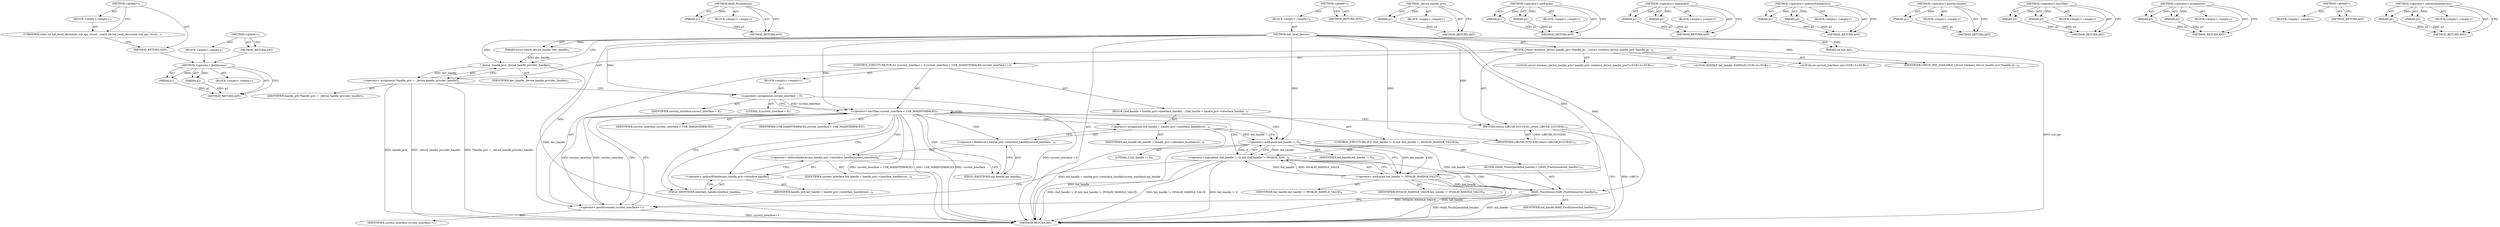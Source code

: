 digraph "&lt;global&gt;" {
vulnerable_94 [label=<(METHOD,&lt;operator&gt;.fieldAccess)>];
vulnerable_95 [label=<(PARAM,p1)>];
vulnerable_96 [label=<(PARAM,p2)>];
vulnerable_97 [label=<(BLOCK,&lt;empty&gt;,&lt;empty&gt;)>];
vulnerable_98 [label=<(METHOD_RETURN,ANY)>];
vulnerable_119 [label=<(METHOD,HidD_FlushQueue)>];
vulnerable_120 [label=<(PARAM,p1)>];
vulnerable_121 [label=<(BLOCK,&lt;empty&gt;,&lt;empty&gt;)>];
vulnerable_122 [label=<(METHOD_RETURN,ANY)>];
vulnerable_6 [label=<(METHOD,&lt;global&gt;)<SUB>1</SUB>>];
vulnerable_7 [label=<(BLOCK,&lt;empty&gt;,&lt;empty&gt;)<SUB>1</SUB>>];
vulnerable_8 [label=<(METHOD,hid_reset_device)<SUB>1</SUB>>];
vulnerable_9 [label=<(PARAM,int sub_api)<SUB>1</SUB>>];
vulnerable_10 [label=<(PARAM,struct libusb_device_handle *dev_handle)<SUB>1</SUB>>];
vulnerable_11 [label=<(BLOCK,{
	struct windows_device_handle_priv *handle_pr...,{
	struct windows_device_handle_priv *handle_pr...)<SUB>2</SUB>>];
vulnerable_12 [label="<(LOCAL,struct windows_device_handle_priv* handle_priv: windows_device_handle_priv*)<SUB>3</SUB>>"];
vulnerable_13 [label=<(&lt;operator&gt;.assignment,*handle_priv = _device_handle_priv(dev_handle))<SUB>3</SUB>>];
vulnerable_14 [label=<(IDENTIFIER,handle_priv,*handle_priv = _device_handle_priv(dev_handle))<SUB>3</SUB>>];
vulnerable_15 [label=<(_device_handle_priv,_device_handle_priv(dev_handle))<SUB>3</SUB>>];
vulnerable_16 [label=<(IDENTIFIER,dev_handle,_device_handle_priv(dev_handle))<SUB>3</SUB>>];
vulnerable_17 [label="<(LOCAL,HANDLE hid_handle: HANDLE)<SUB>4</SUB>>"];
vulnerable_18 [label="<(LOCAL,int current_interface: int)<SUB>5</SUB>>"];
vulnerable_19 [label=<(IDENTIFIER,CHECK_HID_AVAILABLE,{
	struct windows_device_handle_priv *handle_pr...)<SUB>6</SUB>>];
vulnerable_20 [label=<(CONTROL_STRUCTURE,FOR,for (current_interface = 0;current_interface &lt; USB_MAXINTERFACES;current_interface++))<SUB>7</SUB>>];
vulnerable_21 [label=<(BLOCK,&lt;empty&gt;,&lt;empty&gt;)<SUB>7</SUB>>];
vulnerable_22 [label=<(&lt;operator&gt;.assignment,current_interface = 0)<SUB>7</SUB>>];
vulnerable_23 [label=<(IDENTIFIER,current_interface,current_interface = 0)<SUB>7</SUB>>];
vulnerable_24 [label=<(LITERAL,0,current_interface = 0)<SUB>7</SUB>>];
vulnerable_25 [label=<(&lt;operator&gt;.lessThan,current_interface &lt; USB_MAXINTERFACES)<SUB>7</SUB>>];
vulnerable_26 [label=<(IDENTIFIER,current_interface,current_interface &lt; USB_MAXINTERFACES)<SUB>7</SUB>>];
vulnerable_27 [label=<(IDENTIFIER,USB_MAXINTERFACES,current_interface &lt; USB_MAXINTERFACES)<SUB>7</SUB>>];
vulnerable_28 [label=<(&lt;operator&gt;.postIncrement,current_interface++)<SUB>7</SUB>>];
vulnerable_29 [label=<(IDENTIFIER,current_interface,current_interface++)<SUB>7</SUB>>];
vulnerable_30 [label=<(BLOCK,{
		hid_handle = handle_priv-&gt;interface_handle[...,{
		hid_handle = handle_priv-&gt;interface_handle[...)<SUB>7</SUB>>];
vulnerable_31 [label=<(&lt;operator&gt;.assignment,hid_handle = handle_priv-&gt;interface_handle[curr...)<SUB>8</SUB>>];
vulnerable_32 [label=<(IDENTIFIER,hid_handle,hid_handle = handle_priv-&gt;interface_handle[curr...)<SUB>8</SUB>>];
vulnerable_33 [label=<(&lt;operator&gt;.fieldAccess,handle_priv-&gt;interface_handle[current_interface...)<SUB>8</SUB>>];
vulnerable_34 [label=<(&lt;operator&gt;.indirectIndexAccess,handle_priv-&gt;interface_handle[current_interface])<SUB>8</SUB>>];
vulnerable_35 [label=<(&lt;operator&gt;.indirectFieldAccess,handle_priv-&gt;interface_handle)<SUB>8</SUB>>];
vulnerable_36 [label=<(IDENTIFIER,handle_priv,hid_handle = handle_priv-&gt;interface_handle[curr...)<SUB>8</SUB>>];
vulnerable_37 [label=<(FIELD_IDENTIFIER,interface_handle,interface_handle)<SUB>8</SUB>>];
vulnerable_38 [label=<(IDENTIFIER,current_interface,hid_handle = handle_priv-&gt;interface_handle[curr...)<SUB>8</SUB>>];
vulnerable_39 [label=<(FIELD_IDENTIFIER,api_handle,api_handle)<SUB>8</SUB>>];
vulnerable_40 [label=<(CONTROL_STRUCTURE,IF,if ((hid_handle != 0) &amp;&amp; (hid_handle != INVALID_HANDLE_VALUE)))<SUB>9</SUB>>];
vulnerable_41 [label=<(&lt;operator&gt;.logicalAnd,(hid_handle != 0) &amp;&amp; (hid_handle != INVALID_HAN...)<SUB>9</SUB>>];
vulnerable_42 [label=<(&lt;operator&gt;.notEquals,hid_handle != 0)<SUB>9</SUB>>];
vulnerable_43 [label=<(IDENTIFIER,hid_handle,hid_handle != 0)<SUB>9</SUB>>];
vulnerable_44 [label=<(LITERAL,0,hid_handle != 0)<SUB>9</SUB>>];
vulnerable_45 [label=<(&lt;operator&gt;.notEquals,hid_handle != INVALID_HANDLE_VALUE)<SUB>9</SUB>>];
vulnerable_46 [label=<(IDENTIFIER,hid_handle,hid_handle != INVALID_HANDLE_VALUE)<SUB>9</SUB>>];
vulnerable_47 [label=<(IDENTIFIER,INVALID_HANDLE_VALUE,hid_handle != INVALID_HANDLE_VALUE)<SUB>9</SUB>>];
vulnerable_48 [label=<(BLOCK,{
			HidD_FlushQueue(hid_handle);
		},{
			HidD_FlushQueue(hid_handle);
		})<SUB>9</SUB>>];
vulnerable_49 [label=<(HidD_FlushQueue,HidD_FlushQueue(hid_handle))<SUB>10</SUB>>];
vulnerable_50 [label=<(IDENTIFIER,hid_handle,HidD_FlushQueue(hid_handle))<SUB>10</SUB>>];
vulnerable_51 [label=<(RETURN,return LIBUSB_SUCCESS;,return LIBUSB_SUCCESS;)<SUB>13</SUB>>];
vulnerable_52 [label=<(IDENTIFIER,LIBUSB_SUCCESS,return LIBUSB_SUCCESS;)<SUB>13</SUB>>];
vulnerable_53 [label=<(METHOD_RETURN,int)<SUB>1</SUB>>];
vulnerable_55 [label=<(METHOD_RETURN,ANY)<SUB>1</SUB>>];
vulnerable_81 [label=<(METHOD,_device_handle_priv)>];
vulnerable_82 [label=<(PARAM,p1)>];
vulnerable_83 [label=<(BLOCK,&lt;empty&gt;,&lt;empty&gt;)>];
vulnerable_84 [label=<(METHOD_RETURN,ANY)>];
vulnerable_114 [label=<(METHOD,&lt;operator&gt;.notEquals)>];
vulnerable_115 [label=<(PARAM,p1)>];
vulnerable_116 [label=<(PARAM,p2)>];
vulnerable_117 [label=<(BLOCK,&lt;empty&gt;,&lt;empty&gt;)>];
vulnerable_118 [label=<(METHOD_RETURN,ANY)>];
vulnerable_109 [label=<(METHOD,&lt;operator&gt;.logicalAnd)>];
vulnerable_110 [label=<(PARAM,p1)>];
vulnerable_111 [label=<(PARAM,p2)>];
vulnerable_112 [label=<(BLOCK,&lt;empty&gt;,&lt;empty&gt;)>];
vulnerable_113 [label=<(METHOD_RETURN,ANY)>];
vulnerable_104 [label=<(METHOD,&lt;operator&gt;.indirectFieldAccess)>];
vulnerable_105 [label=<(PARAM,p1)>];
vulnerable_106 [label=<(PARAM,p2)>];
vulnerable_107 [label=<(BLOCK,&lt;empty&gt;,&lt;empty&gt;)>];
vulnerable_108 [label=<(METHOD_RETURN,ANY)>];
vulnerable_90 [label=<(METHOD,&lt;operator&gt;.postIncrement)>];
vulnerable_91 [label=<(PARAM,p1)>];
vulnerable_92 [label=<(BLOCK,&lt;empty&gt;,&lt;empty&gt;)>];
vulnerable_93 [label=<(METHOD_RETURN,ANY)>];
vulnerable_85 [label=<(METHOD,&lt;operator&gt;.lessThan)>];
vulnerable_86 [label=<(PARAM,p1)>];
vulnerable_87 [label=<(PARAM,p2)>];
vulnerable_88 [label=<(BLOCK,&lt;empty&gt;,&lt;empty&gt;)>];
vulnerable_89 [label=<(METHOD_RETURN,ANY)>];
vulnerable_76 [label=<(METHOD,&lt;operator&gt;.assignment)>];
vulnerable_77 [label=<(PARAM,p1)>];
vulnerable_78 [label=<(PARAM,p2)>];
vulnerable_79 [label=<(BLOCK,&lt;empty&gt;,&lt;empty&gt;)>];
vulnerable_80 [label=<(METHOD_RETURN,ANY)>];
vulnerable_70 [label=<(METHOD,&lt;global&gt;)<SUB>1</SUB>>];
vulnerable_71 [label=<(BLOCK,&lt;empty&gt;,&lt;empty&gt;)>];
vulnerable_72 [label=<(METHOD_RETURN,ANY)>];
vulnerable_99 [label=<(METHOD,&lt;operator&gt;.indirectIndexAccess)>];
vulnerable_100 [label=<(PARAM,p1)>];
vulnerable_101 [label=<(PARAM,p2)>];
vulnerable_102 [label=<(BLOCK,&lt;empty&gt;,&lt;empty&gt;)>];
vulnerable_103 [label=<(METHOD_RETURN,ANY)>];
fixed_6 [label=<(METHOD,&lt;global&gt;)<SUB>1</SUB>>];
fixed_7 [label=<(BLOCK,&lt;empty&gt;,&lt;empty&gt;)<SUB>1</SUB>>];
fixed_8 [label=<(UNKNOWN,static int hid_reset_device(int sub_api, struct...,static int hid_reset_device(int sub_api, struct...)<SUB>1</SUB>>];
fixed_9 [label=<(METHOD_RETURN,ANY)<SUB>1</SUB>>];
fixed_14 [label=<(METHOD,&lt;global&gt;)<SUB>1</SUB>>];
fixed_15 [label=<(BLOCK,&lt;empty&gt;,&lt;empty&gt;)>];
fixed_16 [label=<(METHOD_RETURN,ANY)>];
vulnerable_94 -> vulnerable_95  [key=0, label="AST: "];
vulnerable_94 -> vulnerable_95  [key=1, label="DDG: "];
vulnerable_94 -> vulnerable_97  [key=0, label="AST: "];
vulnerable_94 -> vulnerable_96  [key=0, label="AST: "];
vulnerable_94 -> vulnerable_96  [key=1, label="DDG: "];
vulnerable_94 -> vulnerable_98  [key=0, label="AST: "];
vulnerable_94 -> vulnerable_98  [key=1, label="CFG: "];
vulnerable_95 -> vulnerable_98  [key=0, label="DDG: p1"];
vulnerable_96 -> vulnerable_98  [key=0, label="DDG: p2"];
vulnerable_119 -> vulnerable_120  [key=0, label="AST: "];
vulnerable_119 -> vulnerable_120  [key=1, label="DDG: "];
vulnerable_119 -> vulnerable_121  [key=0, label="AST: "];
vulnerable_119 -> vulnerable_122  [key=0, label="AST: "];
vulnerable_119 -> vulnerable_122  [key=1, label="CFG: "];
vulnerable_120 -> vulnerable_122  [key=0, label="DDG: p1"];
vulnerable_6 -> vulnerable_7  [key=0, label="AST: "];
vulnerable_6 -> vulnerable_55  [key=0, label="AST: "];
vulnerable_6 -> vulnerable_55  [key=1, label="CFG: "];
vulnerable_7 -> vulnerable_8  [key=0, label="AST: "];
vulnerable_8 -> vulnerable_9  [key=0, label="AST: "];
vulnerable_8 -> vulnerable_9  [key=1, label="DDG: "];
vulnerable_8 -> vulnerable_10  [key=0, label="AST: "];
vulnerable_8 -> vulnerable_10  [key=1, label="DDG: "];
vulnerable_8 -> vulnerable_11  [key=0, label="AST: "];
vulnerable_8 -> vulnerable_53  [key=0, label="AST: "];
vulnerable_8 -> vulnerable_15  [key=0, label="CFG: "];
vulnerable_8 -> vulnerable_15  [key=1, label="DDG: "];
vulnerable_8 -> vulnerable_19  [key=0, label="DDG: "];
vulnerable_8 -> vulnerable_51  [key=0, label="DDG: "];
vulnerable_8 -> vulnerable_52  [key=0, label="DDG: "];
vulnerable_8 -> vulnerable_22  [key=0, label="DDG: "];
vulnerable_8 -> vulnerable_25  [key=0, label="DDG: "];
vulnerable_8 -> vulnerable_28  [key=0, label="DDG: "];
vulnerable_8 -> vulnerable_42  [key=0, label="DDG: "];
vulnerable_8 -> vulnerable_45  [key=0, label="DDG: "];
vulnerable_8 -> vulnerable_49  [key=0, label="DDG: "];
vulnerable_9 -> vulnerable_53  [key=0, label="DDG: sub_api"];
vulnerable_10 -> vulnerable_15  [key=0, label="DDG: dev_handle"];
vulnerable_11 -> vulnerable_12  [key=0, label="AST: "];
vulnerable_11 -> vulnerable_13  [key=0, label="AST: "];
vulnerable_11 -> vulnerable_17  [key=0, label="AST: "];
vulnerable_11 -> vulnerable_18  [key=0, label="AST: "];
vulnerable_11 -> vulnerable_19  [key=0, label="AST: "];
vulnerable_11 -> vulnerable_20  [key=0, label="AST: "];
vulnerable_11 -> vulnerable_51  [key=0, label="AST: "];
vulnerable_13 -> vulnerable_14  [key=0, label="AST: "];
vulnerable_13 -> vulnerable_15  [key=0, label="AST: "];
vulnerable_13 -> vulnerable_22  [key=0, label="CFG: "];
vulnerable_13 -> vulnerable_53  [key=0, label="DDG: handle_priv"];
vulnerable_13 -> vulnerable_53  [key=1, label="DDG: _device_handle_priv(dev_handle)"];
vulnerable_13 -> vulnerable_53  [key=2, label="DDG: *handle_priv = _device_handle_priv(dev_handle)"];
vulnerable_15 -> vulnerable_16  [key=0, label="AST: "];
vulnerable_15 -> vulnerable_13  [key=0, label="CFG: "];
vulnerable_15 -> vulnerable_13  [key=1, label="DDG: dev_handle"];
vulnerable_15 -> vulnerable_53  [key=0, label="DDG: dev_handle"];
vulnerable_20 -> vulnerable_21  [key=0, label="AST: "];
vulnerable_20 -> vulnerable_25  [key=0, label="AST: "];
vulnerable_20 -> vulnerable_28  [key=0, label="AST: "];
vulnerable_20 -> vulnerable_30  [key=0, label="AST: "];
vulnerable_21 -> vulnerable_22  [key=0, label="AST: "];
vulnerable_22 -> vulnerable_23  [key=0, label="AST: "];
vulnerable_22 -> vulnerable_24  [key=0, label="AST: "];
vulnerable_22 -> vulnerable_25  [key=0, label="CFG: "];
vulnerable_22 -> vulnerable_25  [key=1, label="DDG: current_interface"];
vulnerable_22 -> vulnerable_53  [key=0, label="DDG: current_interface = 0"];
vulnerable_25 -> vulnerable_26  [key=0, label="AST: "];
vulnerable_25 -> vulnerable_27  [key=0, label="AST: "];
vulnerable_25 -> vulnerable_37  [key=0, label="CFG: "];
vulnerable_25 -> vulnerable_37  [key=1, label="CDG: "];
vulnerable_25 -> vulnerable_51  [key=0, label="CFG: "];
vulnerable_25 -> vulnerable_53  [key=0, label="DDG: current_interface"];
vulnerable_25 -> vulnerable_53  [key=1, label="DDG: current_interface &lt; USB_MAXINTERFACES"];
vulnerable_25 -> vulnerable_53  [key=2, label="DDG: USB_MAXINTERFACES"];
vulnerable_25 -> vulnerable_28  [key=0, label="DDG: current_interface"];
vulnerable_25 -> vulnerable_28  [key=1, label="CDG: "];
vulnerable_25 -> vulnerable_34  [key=0, label="CDG: "];
vulnerable_25 -> vulnerable_33  [key=0, label="CDG: "];
vulnerable_25 -> vulnerable_42  [key=0, label="CDG: "];
vulnerable_25 -> vulnerable_35  [key=0, label="CDG: "];
vulnerable_25 -> vulnerable_25  [key=0, label="CDG: "];
vulnerable_25 -> vulnerable_41  [key=0, label="CDG: "];
vulnerable_25 -> vulnerable_39  [key=0, label="CDG: "];
vulnerable_25 -> vulnerable_31  [key=0, label="CDG: "];
vulnerable_28 -> vulnerable_29  [key=0, label="AST: "];
vulnerable_28 -> vulnerable_25  [key=0, label="CFG: "];
vulnerable_28 -> vulnerable_25  [key=1, label="DDG: current_interface"];
vulnerable_28 -> vulnerable_53  [key=0, label="DDG: current_interface++"];
vulnerable_30 -> vulnerable_31  [key=0, label="AST: "];
vulnerable_30 -> vulnerable_40  [key=0, label="AST: "];
vulnerable_31 -> vulnerable_32  [key=0, label="AST: "];
vulnerable_31 -> vulnerable_33  [key=0, label="AST: "];
vulnerable_31 -> vulnerable_42  [key=0, label="CFG: "];
vulnerable_31 -> vulnerable_42  [key=1, label="DDG: hid_handle"];
vulnerable_31 -> vulnerable_53  [key=0, label="DDG: hid_handle = handle_priv-&gt;interface_handle[current_interface].api_handle"];
vulnerable_33 -> vulnerable_34  [key=0, label="AST: "];
vulnerable_33 -> vulnerable_39  [key=0, label="AST: "];
vulnerable_33 -> vulnerable_31  [key=0, label="CFG: "];
vulnerable_34 -> vulnerable_35  [key=0, label="AST: "];
vulnerable_34 -> vulnerable_38  [key=0, label="AST: "];
vulnerable_34 -> vulnerable_39  [key=0, label="CFG: "];
vulnerable_35 -> vulnerable_36  [key=0, label="AST: "];
vulnerable_35 -> vulnerable_37  [key=0, label="AST: "];
vulnerable_35 -> vulnerable_34  [key=0, label="CFG: "];
vulnerable_37 -> vulnerable_35  [key=0, label="CFG: "];
vulnerable_39 -> vulnerable_33  [key=0, label="CFG: "];
vulnerable_40 -> vulnerable_41  [key=0, label="AST: "];
vulnerable_40 -> vulnerable_48  [key=0, label="AST: "];
vulnerable_41 -> vulnerable_42  [key=0, label="AST: "];
vulnerable_41 -> vulnerable_45  [key=0, label="AST: "];
vulnerable_41 -> vulnerable_49  [key=0, label="CFG: "];
vulnerable_41 -> vulnerable_49  [key=1, label="CDG: "];
vulnerable_41 -> vulnerable_28  [key=0, label="CFG: "];
vulnerable_41 -> vulnerable_53  [key=0, label="DDG: hid_handle != 0"];
vulnerable_41 -> vulnerable_53  [key=1, label="DDG: hid_handle != INVALID_HANDLE_VALUE"];
vulnerable_41 -> vulnerable_53  [key=2, label="DDG: (hid_handle != 0) &amp;&amp; (hid_handle != INVALID_HANDLE_VALUE)"];
vulnerable_42 -> vulnerable_43  [key=0, label="AST: "];
vulnerable_42 -> vulnerable_44  [key=0, label="AST: "];
vulnerable_42 -> vulnerable_41  [key=0, label="CFG: "];
vulnerable_42 -> vulnerable_41  [key=1, label="DDG: hid_handle"];
vulnerable_42 -> vulnerable_41  [key=2, label="DDG: 0"];
vulnerable_42 -> vulnerable_45  [key=0, label="CFG: "];
vulnerable_42 -> vulnerable_45  [key=1, label="DDG: hid_handle"];
vulnerable_42 -> vulnerable_45  [key=2, label="CDG: "];
vulnerable_42 -> vulnerable_53  [key=0, label="DDG: hid_handle"];
vulnerable_42 -> vulnerable_49  [key=0, label="DDG: hid_handle"];
vulnerable_45 -> vulnerable_46  [key=0, label="AST: "];
vulnerable_45 -> vulnerable_47  [key=0, label="AST: "];
vulnerable_45 -> vulnerable_41  [key=0, label="CFG: "];
vulnerable_45 -> vulnerable_41  [key=1, label="DDG: hid_handle"];
vulnerable_45 -> vulnerable_41  [key=2, label="DDG: INVALID_HANDLE_VALUE"];
vulnerable_45 -> vulnerable_53  [key=0, label="DDG: hid_handle"];
vulnerable_45 -> vulnerable_53  [key=1, label="DDG: INVALID_HANDLE_VALUE"];
vulnerable_45 -> vulnerable_49  [key=0, label="DDG: hid_handle"];
vulnerable_48 -> vulnerable_49  [key=0, label="AST: "];
vulnerable_49 -> vulnerable_50  [key=0, label="AST: "];
vulnerable_49 -> vulnerable_28  [key=0, label="CFG: "];
vulnerable_49 -> vulnerable_53  [key=0, label="DDG: hid_handle"];
vulnerable_49 -> vulnerable_53  [key=1, label="DDG: HidD_FlushQueue(hid_handle)"];
vulnerable_51 -> vulnerable_52  [key=0, label="AST: "];
vulnerable_51 -> vulnerable_53  [key=0, label="CFG: "];
vulnerable_51 -> vulnerable_53  [key=1, label="DDG: &lt;RET&gt;"];
vulnerable_52 -> vulnerable_51  [key=0, label="DDG: LIBUSB_SUCCESS"];
vulnerable_81 -> vulnerable_82  [key=0, label="AST: "];
vulnerable_81 -> vulnerable_82  [key=1, label="DDG: "];
vulnerable_81 -> vulnerable_83  [key=0, label="AST: "];
vulnerable_81 -> vulnerable_84  [key=0, label="AST: "];
vulnerable_81 -> vulnerable_84  [key=1, label="CFG: "];
vulnerable_82 -> vulnerable_84  [key=0, label="DDG: p1"];
vulnerable_114 -> vulnerable_115  [key=0, label="AST: "];
vulnerable_114 -> vulnerable_115  [key=1, label="DDG: "];
vulnerable_114 -> vulnerable_117  [key=0, label="AST: "];
vulnerable_114 -> vulnerable_116  [key=0, label="AST: "];
vulnerable_114 -> vulnerable_116  [key=1, label="DDG: "];
vulnerable_114 -> vulnerable_118  [key=0, label="AST: "];
vulnerable_114 -> vulnerable_118  [key=1, label="CFG: "];
vulnerable_115 -> vulnerable_118  [key=0, label="DDG: p1"];
vulnerable_116 -> vulnerable_118  [key=0, label="DDG: p2"];
vulnerable_109 -> vulnerable_110  [key=0, label="AST: "];
vulnerable_109 -> vulnerable_110  [key=1, label="DDG: "];
vulnerable_109 -> vulnerable_112  [key=0, label="AST: "];
vulnerable_109 -> vulnerable_111  [key=0, label="AST: "];
vulnerable_109 -> vulnerable_111  [key=1, label="DDG: "];
vulnerable_109 -> vulnerable_113  [key=0, label="AST: "];
vulnerable_109 -> vulnerable_113  [key=1, label="CFG: "];
vulnerable_110 -> vulnerable_113  [key=0, label="DDG: p1"];
vulnerable_111 -> vulnerable_113  [key=0, label="DDG: p2"];
vulnerable_104 -> vulnerable_105  [key=0, label="AST: "];
vulnerable_104 -> vulnerable_105  [key=1, label="DDG: "];
vulnerable_104 -> vulnerable_107  [key=0, label="AST: "];
vulnerable_104 -> vulnerable_106  [key=0, label="AST: "];
vulnerable_104 -> vulnerable_106  [key=1, label="DDG: "];
vulnerable_104 -> vulnerable_108  [key=0, label="AST: "];
vulnerable_104 -> vulnerable_108  [key=1, label="CFG: "];
vulnerable_105 -> vulnerable_108  [key=0, label="DDG: p1"];
vulnerable_106 -> vulnerable_108  [key=0, label="DDG: p2"];
vulnerable_90 -> vulnerable_91  [key=0, label="AST: "];
vulnerable_90 -> vulnerable_91  [key=1, label="DDG: "];
vulnerable_90 -> vulnerable_92  [key=0, label="AST: "];
vulnerable_90 -> vulnerable_93  [key=0, label="AST: "];
vulnerable_90 -> vulnerable_93  [key=1, label="CFG: "];
vulnerable_91 -> vulnerable_93  [key=0, label="DDG: p1"];
vulnerable_85 -> vulnerable_86  [key=0, label="AST: "];
vulnerable_85 -> vulnerable_86  [key=1, label="DDG: "];
vulnerable_85 -> vulnerable_88  [key=0, label="AST: "];
vulnerable_85 -> vulnerable_87  [key=0, label="AST: "];
vulnerable_85 -> vulnerable_87  [key=1, label="DDG: "];
vulnerable_85 -> vulnerable_89  [key=0, label="AST: "];
vulnerable_85 -> vulnerable_89  [key=1, label="CFG: "];
vulnerable_86 -> vulnerable_89  [key=0, label="DDG: p1"];
vulnerable_87 -> vulnerable_89  [key=0, label="DDG: p2"];
vulnerable_76 -> vulnerable_77  [key=0, label="AST: "];
vulnerable_76 -> vulnerable_77  [key=1, label="DDG: "];
vulnerable_76 -> vulnerable_79  [key=0, label="AST: "];
vulnerable_76 -> vulnerable_78  [key=0, label="AST: "];
vulnerable_76 -> vulnerable_78  [key=1, label="DDG: "];
vulnerable_76 -> vulnerable_80  [key=0, label="AST: "];
vulnerable_76 -> vulnerable_80  [key=1, label="CFG: "];
vulnerable_77 -> vulnerable_80  [key=0, label="DDG: p1"];
vulnerable_78 -> vulnerable_80  [key=0, label="DDG: p2"];
vulnerable_70 -> vulnerable_71  [key=0, label="AST: "];
vulnerable_70 -> vulnerable_72  [key=0, label="AST: "];
vulnerable_70 -> vulnerable_72  [key=1, label="CFG: "];
vulnerable_99 -> vulnerable_100  [key=0, label="AST: "];
vulnerable_99 -> vulnerable_100  [key=1, label="DDG: "];
vulnerable_99 -> vulnerable_102  [key=0, label="AST: "];
vulnerable_99 -> vulnerable_101  [key=0, label="AST: "];
vulnerable_99 -> vulnerable_101  [key=1, label="DDG: "];
vulnerable_99 -> vulnerable_103  [key=0, label="AST: "];
vulnerable_99 -> vulnerable_103  [key=1, label="CFG: "];
vulnerable_100 -> vulnerable_103  [key=0, label="DDG: p1"];
vulnerable_101 -> vulnerable_103  [key=0, label="DDG: p2"];
fixed_6 -> fixed_7  [key=0, label="AST: "];
fixed_6 -> fixed_9  [key=0, label="AST: "];
fixed_6 -> fixed_8  [key=0, label="CFG: "];
fixed_7 -> fixed_8  [key=0, label="AST: "];
fixed_8 -> fixed_9  [key=0, label="CFG: "];
fixed_9 -> vulnerable_94  [key=0];
fixed_14 -> fixed_15  [key=0, label="AST: "];
fixed_14 -> fixed_16  [key=0, label="AST: "];
fixed_14 -> fixed_16  [key=1, label="CFG: "];
fixed_15 -> vulnerable_94  [key=0];
fixed_16 -> vulnerable_94  [key=0];
}
